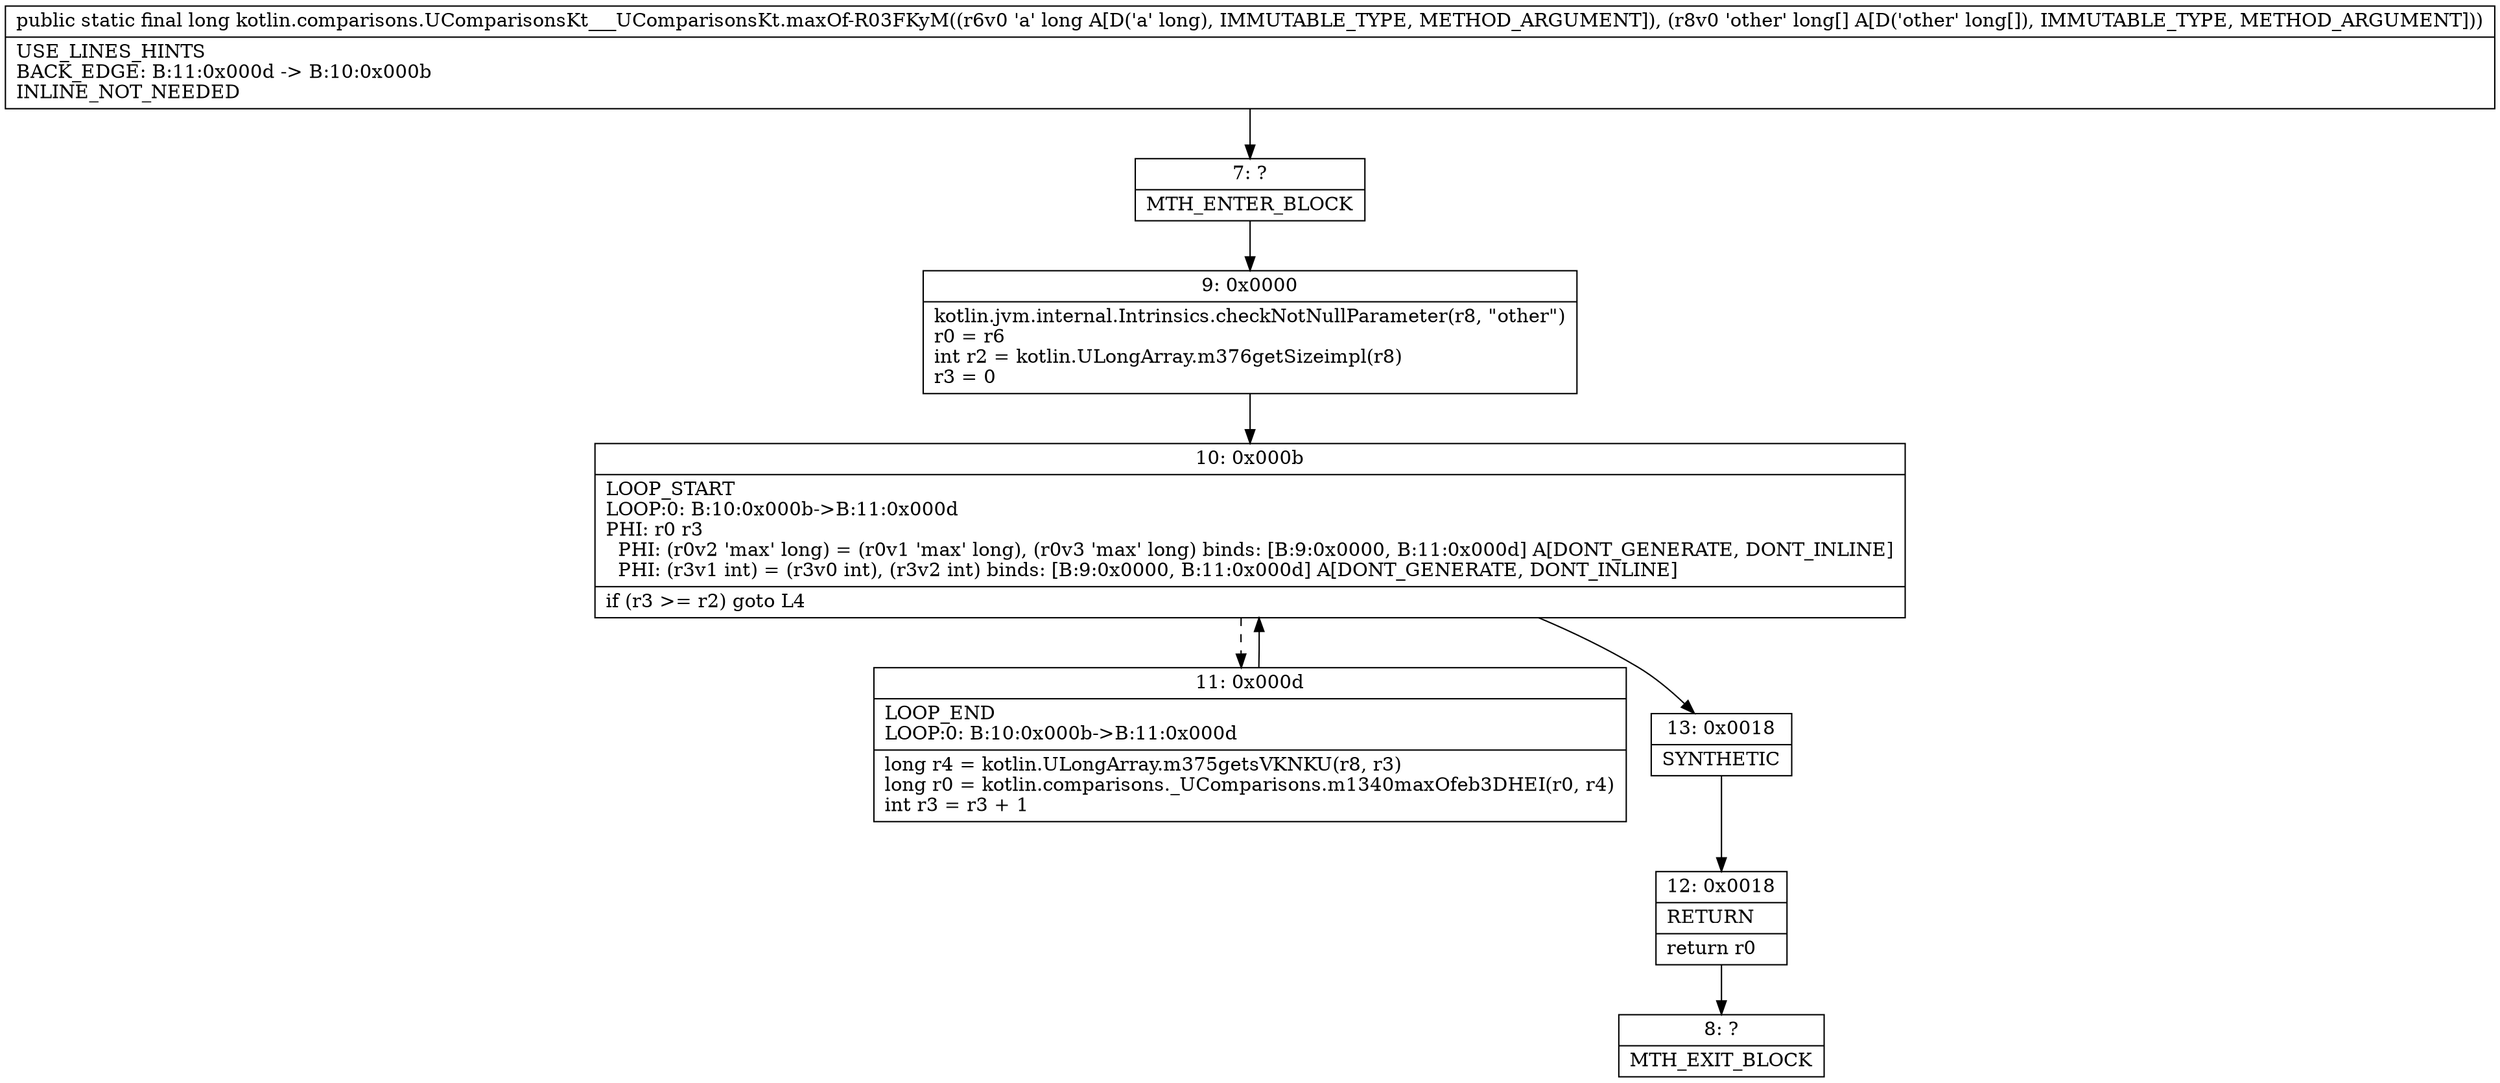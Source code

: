 digraph "CFG forkotlin.comparisons.UComparisonsKt___UComparisonsKt.maxOf\-R03FKyM(J[J)J" {
Node_7 [shape=record,label="{7\:\ ?|MTH_ENTER_BLOCK\l}"];
Node_9 [shape=record,label="{9\:\ 0x0000|kotlin.jvm.internal.Intrinsics.checkNotNullParameter(r8, \"other\")\lr0 = r6\lint r2 = kotlin.ULongArray.m376getSizeimpl(r8)\lr3 = 0\l}"];
Node_10 [shape=record,label="{10\:\ 0x000b|LOOP_START\lLOOP:0: B:10:0x000b\-\>B:11:0x000d\lPHI: r0 r3 \l  PHI: (r0v2 'max' long) = (r0v1 'max' long), (r0v3 'max' long) binds: [B:9:0x0000, B:11:0x000d] A[DONT_GENERATE, DONT_INLINE]\l  PHI: (r3v1 int) = (r3v0 int), (r3v2 int) binds: [B:9:0x0000, B:11:0x000d] A[DONT_GENERATE, DONT_INLINE]\l|if (r3 \>= r2) goto L4\l}"];
Node_11 [shape=record,label="{11\:\ 0x000d|LOOP_END\lLOOP:0: B:10:0x000b\-\>B:11:0x000d\l|long r4 = kotlin.ULongArray.m375getsVKNKU(r8, r3)\llong r0 = kotlin.comparisons._UComparisons.m1340maxOfeb3DHEI(r0, r4)\lint r3 = r3 + 1\l}"];
Node_13 [shape=record,label="{13\:\ 0x0018|SYNTHETIC\l}"];
Node_12 [shape=record,label="{12\:\ 0x0018|RETURN\l|return r0\l}"];
Node_8 [shape=record,label="{8\:\ ?|MTH_EXIT_BLOCK\l}"];
MethodNode[shape=record,label="{public static final long kotlin.comparisons.UComparisonsKt___UComparisonsKt.maxOf\-R03FKyM((r6v0 'a' long A[D('a' long), IMMUTABLE_TYPE, METHOD_ARGUMENT]), (r8v0 'other' long[] A[D('other' long[]), IMMUTABLE_TYPE, METHOD_ARGUMENT]))  | USE_LINES_HINTS\lBACK_EDGE: B:11:0x000d \-\> B:10:0x000b\lINLINE_NOT_NEEDED\l}"];
MethodNode -> Node_7;Node_7 -> Node_9;
Node_9 -> Node_10;
Node_10 -> Node_11[style=dashed];
Node_10 -> Node_13;
Node_11 -> Node_10;
Node_13 -> Node_12;
Node_12 -> Node_8;
}

